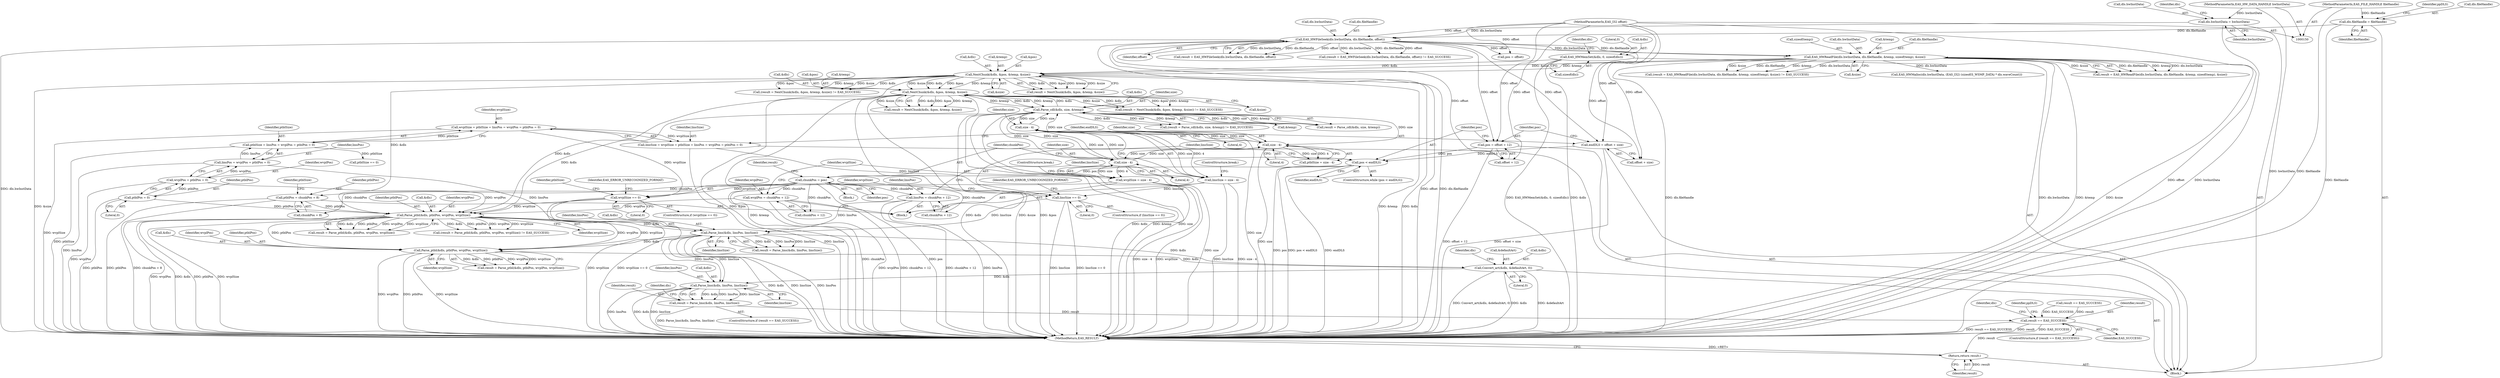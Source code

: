 digraph "1_Android_cadfb7a3c96d4fef06656cf37143e1b3e62cae86@del" {
"1000770" [label="(Call,Convert_art(&dls, &defaultArt, 0))"];
"1000475" [label="(Call,Parse_lins(&dls, linsPos, linsSize))"];
"1000409" [label="(Call,Parse_ptbl(&dls, ptblPos, wvplPos, wvplSize))"];
"1000298" [label="(Call,NextChunk(&dls, &pos, &temp, &size))"];
"1000318" [label="(Call,Parse_cdl(&dls, size, &temp))"];
"1000341" [label="(Call,size - 4)"];
"1000365" [label="(Call,size - 4)"];
"1000353" [label="(Call,size - 4)"];
"1000243" [label="(Call,NextChunk(&dls, &pos, &temp, &size))"];
"1000174" [label="(Call,EAS_HWMemSet(&dls, 0, sizeof(dls)))"];
"1000213" [label="(Call,EAS_HWReadFile(dls.hwInstData, dls.fileHandle, &temp, sizeof(temp), &size))"];
"1000198" [label="(Call,EAS_HWFileSeek(dls.hwInstData, dls.fileHandle, offset))"];
"1000180" [label="(Call,dls.hwInstData = hwInstData)"];
"1000151" [label="(MethodParameterIn,EAS_HW_DATA_HANDLE hwInstData)"];
"1000185" [label="(Call,dls.fileHandle = fileHandle)"];
"1000152" [label="(MethodParameterIn,EAS_FILE_HANDLE fileHandle)"];
"1000153" [label="(MethodParameterIn,EAS_I32 offset)"];
"1000273" [label="(Call,ptblPos = 0)"];
"1000358" [label="(Call,ptblPos = chunkPos + 8)"];
"1000291" [label="(Call,chunkPos = pos)"];
"1000287" [label="(Call,pos < endDLS)"];
"1000281" [label="(Call,pos = offset + 12)"];
"1000276" [label="(Call,endDLS = offset + size)"];
"1000346" [label="(Call,wvplPos = chunkPos + 12)"];
"1000271" [label="(Call,wvplPos = ptblPos = 0)"];
"1000380" [label="(Call,wvplSize == 0)"];
"1000265" [label="(Call,wvplSize = ptblSize = linsPos = wvplPos = ptblPos = 0)"];
"1000267" [label="(Call,ptblSize = linsPos = wvplPos = ptblPos = 0)"];
"1000269" [label="(Call,linsPos = wvplPos = ptblPos = 0)"];
"1000351" [label="(Call,wvplSize = size - 4)"];
"1000334" [label="(Call,linsPos = chunkPos + 12)"];
"1000372" [label="(Call,linsSize == 0)"];
"1000263" [label="(Call,linsSize = wvplSize = ptblSize = linsPos = wvplPos = ptblPos = 0)"];
"1000339" [label="(Call,linsSize = size - 4)"];
"1000764" [label="(Call,Parse_ptbl(&dls, ptblPos, wvplPos, wvplSize))"];
"1000796" [label="(Call,Parse_lins(&dls, linsPos, linsSize))"];
"1000794" [label="(Call,result = Parse_lins(&dls, linsPos, linsSize))"];
"1000813" [label="(Call,result == EAS_SUCCESS)"];
"1000835" [label="(Return,return result;)"];
"1000790" [label="(ControlStructure,if (result == EAS_SUCCESS))"];
"1000365" [label="(Call,size - 4)"];
"1000830" [label="(Identifier,dls)"];
"1000275" [label="(Literal,0)"];
"1000272" [label="(Identifier,wvplPos)"];
"1000276" [label="(Call,endDLS = offset + size)"];
"1000795" [label="(Identifier,result)"];
"1000205" [label="(Identifier,offset)"];
"1000366" [label="(Identifier,size)"];
"1000153" [label="(MethodParameterIn,EAS_I32 offset)"];
"1000196" [label="(Call,result = EAS_HWFileSeek(dls.hwInstData, dls.fileHandle, offset))"];
"1000195" [label="(Call,(result = EAS_HWFileSeek(dls.hwInstData, dls.fileHandle, offset)) != EAS_SUCCESS)"];
"1000299" [label="(Call,&dls)"];
"1000292" [label="(Identifier,chunkPos)"];
"1000335" [label="(Identifier,linsPos)"];
"1000340" [label="(Identifier,linsSize)"];
"1000240" [label="(Call,(result = NextChunk(&dls, &pos, &temp, &size)) != EAS_SUCCESS)"];
"1000264" [label="(Identifier,linsSize)"];
"1000295" [label="(Call,(result = NextChunk(&dls, &pos, &temp, &size)) != EAS_SUCCESS)"];
"1000367" [label="(Literal,4)"];
"1000410" [label="(Call,&dls)"];
"1000286" [label="(ControlStructure,while (pos < endDLS))"];
"1000152" [label="(MethodParameterIn,EAS_FILE_HANDLE fileHandle)"];
"1000224" [label="(Call,&size)"];
"1000336" [label="(Call,chunkPos + 12)"];
"1000244" [label="(Call,&dls)"];
"1000287" [label="(Call,pos < endDLS)"];
"1000813" [label="(Call,result == EAS_SUCCESS)"];
"1000764" [label="(Call,Parse_ptbl(&dls, ptblPos, wvplPos, wvplSize))"];
"1000222" [label="(Call,sizeof(temp))"];
"1000769" [label="(Identifier,wvplSize)"];
"1000796" [label="(Call,Parse_lins(&dls, linsPos, linsSize))"];
"1000346" [label="(Call,wvplPos = chunkPos + 12)"];
"1000267" [label="(Call,ptblSize = linsPos = wvplPos = ptblPos = 0)"];
"1000476" [label="(Call,&dls)"];
"1000353" [label="(Call,size - 4)"];
"1000379" [label="(ControlStructure,if (wvplSize == 0))"];
"1000185" [label="(Call,dls.fileHandle = fileHandle)"];
"1000178" [label="(Call,sizeof(dls))"];
"1000187" [label="(Identifier,dls)"];
"1000248" [label="(Call,&temp)"];
"1000438" [label="(Call,EAS_HWMalloc(dls.hwInstData, (EAS_I32) (sizeof(S_WSMP_DATA) * dls.waveCount)))"];
"1000321" [label="(Identifier,size)"];
"1000341" [label="(Call,size - 4)"];
"1000266" [label="(Identifier,wvplSize)"];
"1000475" [label="(Call,Parse_lins(&dls, linsPos, linsSize))"];
"1000250" [label="(Call,&size)"];
"1000291" [label="(Call,chunkPos = pos)"];
"1000298" [label="(Call,NextChunk(&dls, &pos, &temp, &size))"];
"1000799" [label="(Identifier,linsPos)"];
"1000836" [label="(Identifier,result)"];
"1000768" [label="(Identifier,wvplPos)"];
"1000407" [label="(Call,result = Parse_ptbl(&dls, ptblPos, wvplPos, wvplSize))"];
"1000797" [label="(Call,&dls)"];
"1000767" [label="(Identifier,ptblPos)"];
"1000347" [label="(Identifier,wvplPos)"];
"1000214" [label="(Call,dls.hwInstData)"];
"1000380" [label="(Call,wvplSize == 0)"];
"1000319" [label="(Call,&dls)"];
"1000390" [label="(Identifier,ptblSize)"];
"1000181" [label="(Call,dls.hwInstData)"];
"1000359" [label="(Identifier,ptblPos)"];
"1000301" [label="(Call,&pos)"];
"1000184" [label="(Identifier,hwInstData)"];
"1000374" [label="(Literal,0)"];
"1000381" [label="(Identifier,wvplSize)"];
"1000343" [label="(Literal,4)"];
"1000297" [label="(Identifier,result)"];
"1000334" [label="(Call,linsPos = chunkPos + 12)"];
"1000372" [label="(Call,linsSize == 0)"];
"1000236" [label="(Call,pos = offset)"];
"1000198" [label="(Call,EAS_HWFileSeek(dls.hwInstData, dls.fileHandle, offset))"];
"1000479" [label="(Identifier,linsSize)"];
"1000352" [label="(Identifier,wvplSize)"];
"1000269" [label="(Call,linsPos = wvplPos = ptblPos = 0)"];
"1000819" [label="(Identifier,ppDLS)"];
"1000271" [label="(Call,wvplPos = ptblPos = 0)"];
"1000305" [label="(Call,&size)"];
"1000771" [label="(Call,&dls)"];
"1000241" [label="(Call,result = NextChunk(&dls, &pos, &temp, &size))"];
"1000473" [label="(Call,result = Parse_lins(&dls, linsPos, linsSize))"];
"1000812" [label="(ControlStructure,if (result == EAS_SUCCESS))"];
"1000358" [label="(Call,ptblPos = chunkPos + 8)"];
"1000281" [label="(Call,pos = offset + 12)"];
"1000409" [label="(Call,Parse_ptbl(&dls, ptblPos, wvplPos, wvplSize))"];
"1000211" [label="(Call,result = EAS_HWReadFile(dls.hwInstData, dls.fileHandle, &temp, sizeof(temp), &size))"];
"1000278" [label="(Call,offset + size)"];
"1000778" [label="(Identifier,dls)"];
"1000360" [label="(Call,chunkPos + 8)"];
"1000293" [label="(Identifier,pos)"];
"1000220" [label="(Call,&temp)"];
"1000814" [label="(Identifier,result)"];
"1000296" [label="(Call,result = NextChunk(&dls, &pos, &temp, &size))"];
"1000277" [label="(Identifier,endDLS)"];
"1000270" [label="(Identifier,linsPos)"];
"1000815" [label="(Identifier,EAS_SUCCESS)"];
"1000202" [label="(Call,dls.fileHandle)"];
"1000268" [label="(Identifier,ptblSize)"];
"1000389" [label="(Call,ptblSize == 0)"];
"1000837" [label="(MethodReturn,EAS_RESULT)"];
"1000351" [label="(Call,wvplSize = size - 4)"];
"1000192" [label="(Identifier,ppDLS)"];
"1000175" [label="(Call,&dls)"];
"1000288" [label="(Identifier,pos)"];
"1000770" [label="(Call,Convert_art(&dls, &defaultArt, 0))"];
"1000800" [label="(Identifier,linsSize)"];
"1000151" [label="(MethodParameterIn,EAS_HW_DATA_HANDLE hwInstData)"];
"1000339" [label="(Call,linsSize = size - 4)"];
"1000303" [label="(Call,&temp)"];
"1000413" [label="(Identifier,wvplPos)"];
"1000382" [label="(Literal,0)"];
"1000354" [label="(Identifier,size)"];
"1000246" [label="(Call,&pos)"];
"1000315" [label="(Call,(result = Parse_cdl(&dls, size, &temp)) != EAS_SUCCESS)"];
"1000412" [label="(Identifier,ptblPos)"];
"1000217" [label="(Call,dls.fileHandle)"];
"1000243" [label="(Call,NextChunk(&dls, &pos, &temp, &size))"];
"1000406" [label="(Call,(result = Parse_ptbl(&dls, ptblPos, wvplPos, wvplSize)) != EAS_SUCCESS)"];
"1000414" [label="(Identifier,wvplSize)"];
"1000363" [label="(Call,ptblSize = size - 4)"];
"1000282" [label="(Identifier,pos)"];
"1000265" [label="(Call,wvplSize = ptblSize = linsPos = wvplPos = ptblPos = 0)"];
"1000356" [label="(ControlStructure,break;)"];
"1000794" [label="(Call,result = Parse_lins(&dls, linsPos, linsSize))"];
"1000803" [label="(Identifier,dls)"];
"1000174" [label="(Call,EAS_HWMemSet(&dls, 0, sizeof(dls)))"];
"1000182" [label="(Identifier,dls)"];
"1000364" [label="(Identifier,ptblSize)"];
"1000289" [label="(Identifier,endDLS)"];
"1000478" [label="(Identifier,linsPos)"];
"1000355" [label="(Literal,4)"];
"1000213" [label="(Call,EAS_HWReadFile(dls.hwInstData, dls.fileHandle, &temp, sizeof(temp), &size))"];
"1000775" [label="(Literal,0)"];
"1000378" [label="(Identifier,EAS_ERROR_UNRECOGNIZED_FORMAT)"];
"1000273" [label="(Call,ptblPos = 0)"];
"1000344" [label="(ControlStructure,break;)"];
"1000283" [label="(Call,offset + 12)"];
"1000189" [label="(Identifier,fileHandle)"];
"1000348" [label="(Call,chunkPos + 12)"];
"1000312" [label="(Block,)"];
"1000199" [label="(Call,dls.hwInstData)"];
"1000274" [label="(Identifier,ptblPos)"];
"1000263" [label="(Call,linsSize = wvplSize = ptblSize = linsPos = wvplPos = ptblPos = 0)"];
"1000322" [label="(Call,&temp)"];
"1000316" [label="(Call,result = Parse_cdl(&dls, size, &temp))"];
"1000373" [label="(Identifier,linsSize)"];
"1000318" [label="(Call,Parse_cdl(&dls, size, &temp))"];
"1000186" [label="(Call,dls.fileHandle)"];
"1000386" [label="(Identifier,EAS_ERROR_UNRECOGNIZED_FORMAT)"];
"1000180" [label="(Call,dls.hwInstData = hwInstData)"];
"1000371" [label="(ControlStructure,if (linsSize == 0))"];
"1000835" [label="(Return,return result;)"];
"1000762" [label="(Call,result = Parse_ptbl(&dls, ptblPos, wvplPos, wvplSize))"];
"1000773" [label="(Call,&defaultArt)"];
"1000290" [label="(Block,)"];
"1000765" [label="(Call,&dls)"];
"1000210" [label="(Call,(result = EAS_HWReadFile(dls.hwInstData, dls.fileHandle, &temp, sizeof(temp), &size)) != EAS_SUCCESS)"];
"1000177" [label="(Literal,0)"];
"1000791" [label="(Call,result == EAS_SUCCESS)"];
"1000155" [label="(Block,)"];
"1000342" [label="(Identifier,size)"];
"1000770" -> "1000155"  [label="AST: "];
"1000770" -> "1000775"  [label="CFG: "];
"1000771" -> "1000770"  [label="AST: "];
"1000773" -> "1000770"  [label="AST: "];
"1000775" -> "1000770"  [label="AST: "];
"1000778" -> "1000770"  [label="CFG: "];
"1000770" -> "1000837"  [label="DDG: &defaultArt"];
"1000770" -> "1000837"  [label="DDG: Convert_art(&dls, &defaultArt, 0)"];
"1000770" -> "1000837"  [label="DDG: &dls"];
"1000475" -> "1000770"  [label="DDG: &dls"];
"1000764" -> "1000770"  [label="DDG: &dls"];
"1000770" -> "1000796"  [label="DDG: &dls"];
"1000475" -> "1000473"  [label="AST: "];
"1000475" -> "1000479"  [label="CFG: "];
"1000476" -> "1000475"  [label="AST: "];
"1000478" -> "1000475"  [label="AST: "];
"1000479" -> "1000475"  [label="AST: "];
"1000473" -> "1000475"  [label="CFG: "];
"1000475" -> "1000837"  [label="DDG: &dls"];
"1000475" -> "1000837"  [label="DDG: linsSize"];
"1000475" -> "1000837"  [label="DDG: linsPos"];
"1000475" -> "1000473"  [label="DDG: &dls"];
"1000475" -> "1000473"  [label="DDG: linsPos"];
"1000475" -> "1000473"  [label="DDG: linsSize"];
"1000409" -> "1000475"  [label="DDG: &dls"];
"1000269" -> "1000475"  [label="DDG: linsPos"];
"1000334" -> "1000475"  [label="DDG: linsPos"];
"1000372" -> "1000475"  [label="DDG: linsSize"];
"1000475" -> "1000764"  [label="DDG: &dls"];
"1000475" -> "1000796"  [label="DDG: linsPos"];
"1000475" -> "1000796"  [label="DDG: linsSize"];
"1000409" -> "1000407"  [label="AST: "];
"1000409" -> "1000414"  [label="CFG: "];
"1000410" -> "1000409"  [label="AST: "];
"1000412" -> "1000409"  [label="AST: "];
"1000413" -> "1000409"  [label="AST: "];
"1000414" -> "1000409"  [label="AST: "];
"1000407" -> "1000409"  [label="CFG: "];
"1000409" -> "1000837"  [label="DDG: ptblPos"];
"1000409" -> "1000837"  [label="DDG: wvplSize"];
"1000409" -> "1000837"  [label="DDG: wvplPos"];
"1000409" -> "1000837"  [label="DDG: &dls"];
"1000409" -> "1000406"  [label="DDG: &dls"];
"1000409" -> "1000406"  [label="DDG: ptblPos"];
"1000409" -> "1000406"  [label="DDG: wvplPos"];
"1000409" -> "1000406"  [label="DDG: wvplSize"];
"1000409" -> "1000407"  [label="DDG: &dls"];
"1000409" -> "1000407"  [label="DDG: ptblPos"];
"1000409" -> "1000407"  [label="DDG: wvplPos"];
"1000409" -> "1000407"  [label="DDG: wvplSize"];
"1000298" -> "1000409"  [label="DDG: &dls"];
"1000318" -> "1000409"  [label="DDG: &dls"];
"1000243" -> "1000409"  [label="DDG: &dls"];
"1000273" -> "1000409"  [label="DDG: ptblPos"];
"1000358" -> "1000409"  [label="DDG: ptblPos"];
"1000346" -> "1000409"  [label="DDG: wvplPos"];
"1000271" -> "1000409"  [label="DDG: wvplPos"];
"1000380" -> "1000409"  [label="DDG: wvplSize"];
"1000409" -> "1000764"  [label="DDG: ptblPos"];
"1000409" -> "1000764"  [label="DDG: wvplPos"];
"1000409" -> "1000764"  [label="DDG: wvplSize"];
"1000298" -> "1000296"  [label="AST: "];
"1000298" -> "1000305"  [label="CFG: "];
"1000299" -> "1000298"  [label="AST: "];
"1000301" -> "1000298"  [label="AST: "];
"1000303" -> "1000298"  [label="AST: "];
"1000305" -> "1000298"  [label="AST: "];
"1000296" -> "1000298"  [label="CFG: "];
"1000298" -> "1000837"  [label="DDG: &temp"];
"1000298" -> "1000837"  [label="DDG: &dls"];
"1000298" -> "1000837"  [label="DDG: &size"];
"1000298" -> "1000837"  [label="DDG: &pos"];
"1000298" -> "1000295"  [label="DDG: &dls"];
"1000298" -> "1000295"  [label="DDG: &pos"];
"1000298" -> "1000295"  [label="DDG: &temp"];
"1000298" -> "1000295"  [label="DDG: &size"];
"1000298" -> "1000296"  [label="DDG: &dls"];
"1000298" -> "1000296"  [label="DDG: &pos"];
"1000298" -> "1000296"  [label="DDG: &temp"];
"1000298" -> "1000296"  [label="DDG: &size"];
"1000318" -> "1000298"  [label="DDG: &dls"];
"1000318" -> "1000298"  [label="DDG: &temp"];
"1000243" -> "1000298"  [label="DDG: &dls"];
"1000243" -> "1000298"  [label="DDG: &pos"];
"1000243" -> "1000298"  [label="DDG: &temp"];
"1000243" -> "1000298"  [label="DDG: &size"];
"1000298" -> "1000318"  [label="DDG: &dls"];
"1000298" -> "1000318"  [label="DDG: &temp"];
"1000318" -> "1000316"  [label="AST: "];
"1000318" -> "1000322"  [label="CFG: "];
"1000319" -> "1000318"  [label="AST: "];
"1000321" -> "1000318"  [label="AST: "];
"1000322" -> "1000318"  [label="AST: "];
"1000316" -> "1000318"  [label="CFG: "];
"1000318" -> "1000837"  [label="DDG: &dls"];
"1000318" -> "1000837"  [label="DDG: &temp"];
"1000318" -> "1000837"  [label="DDG: size"];
"1000318" -> "1000315"  [label="DDG: &dls"];
"1000318" -> "1000315"  [label="DDG: size"];
"1000318" -> "1000315"  [label="DDG: &temp"];
"1000318" -> "1000316"  [label="DDG: &dls"];
"1000318" -> "1000316"  [label="DDG: size"];
"1000318" -> "1000316"  [label="DDG: &temp"];
"1000341" -> "1000318"  [label="DDG: size"];
"1000365" -> "1000318"  [label="DDG: size"];
"1000353" -> "1000318"  [label="DDG: size"];
"1000318" -> "1000341"  [label="DDG: size"];
"1000318" -> "1000353"  [label="DDG: size"];
"1000318" -> "1000365"  [label="DDG: size"];
"1000341" -> "1000339"  [label="AST: "];
"1000341" -> "1000343"  [label="CFG: "];
"1000342" -> "1000341"  [label="AST: "];
"1000343" -> "1000341"  [label="AST: "];
"1000339" -> "1000341"  [label="CFG: "];
"1000341" -> "1000837"  [label="DDG: size"];
"1000341" -> "1000339"  [label="DDG: size"];
"1000341" -> "1000339"  [label="DDG: 4"];
"1000365" -> "1000341"  [label="DDG: size"];
"1000353" -> "1000341"  [label="DDG: size"];
"1000341" -> "1000353"  [label="DDG: size"];
"1000341" -> "1000365"  [label="DDG: size"];
"1000365" -> "1000363"  [label="AST: "];
"1000365" -> "1000367"  [label="CFG: "];
"1000366" -> "1000365"  [label="AST: "];
"1000367" -> "1000365"  [label="AST: "];
"1000363" -> "1000365"  [label="CFG: "];
"1000365" -> "1000837"  [label="DDG: size"];
"1000365" -> "1000353"  [label="DDG: size"];
"1000365" -> "1000363"  [label="DDG: size"];
"1000365" -> "1000363"  [label="DDG: 4"];
"1000353" -> "1000365"  [label="DDG: size"];
"1000353" -> "1000351"  [label="AST: "];
"1000353" -> "1000355"  [label="CFG: "];
"1000354" -> "1000353"  [label="AST: "];
"1000355" -> "1000353"  [label="AST: "];
"1000351" -> "1000353"  [label="CFG: "];
"1000353" -> "1000837"  [label="DDG: size"];
"1000353" -> "1000351"  [label="DDG: size"];
"1000353" -> "1000351"  [label="DDG: 4"];
"1000243" -> "1000241"  [label="AST: "];
"1000243" -> "1000250"  [label="CFG: "];
"1000244" -> "1000243"  [label="AST: "];
"1000246" -> "1000243"  [label="AST: "];
"1000248" -> "1000243"  [label="AST: "];
"1000250" -> "1000243"  [label="AST: "];
"1000241" -> "1000243"  [label="CFG: "];
"1000243" -> "1000837"  [label="DDG: &temp"];
"1000243" -> "1000837"  [label="DDG: &dls"];
"1000243" -> "1000837"  [label="DDG: &size"];
"1000243" -> "1000837"  [label="DDG: &pos"];
"1000243" -> "1000240"  [label="DDG: &dls"];
"1000243" -> "1000240"  [label="DDG: &pos"];
"1000243" -> "1000240"  [label="DDG: &temp"];
"1000243" -> "1000240"  [label="DDG: &size"];
"1000243" -> "1000241"  [label="DDG: &dls"];
"1000243" -> "1000241"  [label="DDG: &pos"];
"1000243" -> "1000241"  [label="DDG: &temp"];
"1000243" -> "1000241"  [label="DDG: &size"];
"1000174" -> "1000243"  [label="DDG: &dls"];
"1000213" -> "1000243"  [label="DDG: &temp"];
"1000213" -> "1000243"  [label="DDG: &size"];
"1000174" -> "1000155"  [label="AST: "];
"1000174" -> "1000178"  [label="CFG: "];
"1000175" -> "1000174"  [label="AST: "];
"1000177" -> "1000174"  [label="AST: "];
"1000178" -> "1000174"  [label="AST: "];
"1000182" -> "1000174"  [label="CFG: "];
"1000174" -> "1000837"  [label="DDG: &dls"];
"1000174" -> "1000837"  [label="DDG: EAS_HWMemSet(&dls, 0, sizeof(dls))"];
"1000213" -> "1000211"  [label="AST: "];
"1000213" -> "1000224"  [label="CFG: "];
"1000214" -> "1000213"  [label="AST: "];
"1000217" -> "1000213"  [label="AST: "];
"1000220" -> "1000213"  [label="AST: "];
"1000222" -> "1000213"  [label="AST: "];
"1000224" -> "1000213"  [label="AST: "];
"1000211" -> "1000213"  [label="CFG: "];
"1000213" -> "1000837"  [label="DDG: dls.fileHandle"];
"1000213" -> "1000837"  [label="DDG: dls.hwInstData"];
"1000213" -> "1000837"  [label="DDG: &temp"];
"1000213" -> "1000837"  [label="DDG: &size"];
"1000213" -> "1000210"  [label="DDG: dls.fileHandle"];
"1000213" -> "1000210"  [label="DDG: &temp"];
"1000213" -> "1000210"  [label="DDG: dls.hwInstData"];
"1000213" -> "1000210"  [label="DDG: &size"];
"1000213" -> "1000211"  [label="DDG: dls.fileHandle"];
"1000213" -> "1000211"  [label="DDG: &temp"];
"1000213" -> "1000211"  [label="DDG: dls.hwInstData"];
"1000213" -> "1000211"  [label="DDG: &size"];
"1000198" -> "1000213"  [label="DDG: dls.hwInstData"];
"1000198" -> "1000213"  [label="DDG: dls.fileHandle"];
"1000213" -> "1000438"  [label="DDG: dls.hwInstData"];
"1000198" -> "1000196"  [label="AST: "];
"1000198" -> "1000205"  [label="CFG: "];
"1000199" -> "1000198"  [label="AST: "];
"1000202" -> "1000198"  [label="AST: "];
"1000205" -> "1000198"  [label="AST: "];
"1000196" -> "1000198"  [label="CFG: "];
"1000198" -> "1000837"  [label="DDG: dls.hwInstData"];
"1000198" -> "1000837"  [label="DDG: offset"];
"1000198" -> "1000837"  [label="DDG: dls.fileHandle"];
"1000198" -> "1000195"  [label="DDG: dls.hwInstData"];
"1000198" -> "1000195"  [label="DDG: dls.fileHandle"];
"1000198" -> "1000195"  [label="DDG: offset"];
"1000198" -> "1000196"  [label="DDG: dls.hwInstData"];
"1000198" -> "1000196"  [label="DDG: dls.fileHandle"];
"1000198" -> "1000196"  [label="DDG: offset"];
"1000180" -> "1000198"  [label="DDG: dls.hwInstData"];
"1000185" -> "1000198"  [label="DDG: dls.fileHandle"];
"1000153" -> "1000198"  [label="DDG: offset"];
"1000198" -> "1000236"  [label="DDG: offset"];
"1000198" -> "1000276"  [label="DDG: offset"];
"1000198" -> "1000278"  [label="DDG: offset"];
"1000198" -> "1000281"  [label="DDG: offset"];
"1000198" -> "1000283"  [label="DDG: offset"];
"1000180" -> "1000155"  [label="AST: "];
"1000180" -> "1000184"  [label="CFG: "];
"1000181" -> "1000180"  [label="AST: "];
"1000184" -> "1000180"  [label="AST: "];
"1000187" -> "1000180"  [label="CFG: "];
"1000180" -> "1000837"  [label="DDG: hwInstData"];
"1000151" -> "1000180"  [label="DDG: hwInstData"];
"1000151" -> "1000150"  [label="AST: "];
"1000151" -> "1000837"  [label="DDG: hwInstData"];
"1000185" -> "1000155"  [label="AST: "];
"1000185" -> "1000189"  [label="CFG: "];
"1000186" -> "1000185"  [label="AST: "];
"1000189" -> "1000185"  [label="AST: "];
"1000192" -> "1000185"  [label="CFG: "];
"1000185" -> "1000837"  [label="DDG: fileHandle"];
"1000152" -> "1000185"  [label="DDG: fileHandle"];
"1000152" -> "1000150"  [label="AST: "];
"1000152" -> "1000837"  [label="DDG: fileHandle"];
"1000153" -> "1000150"  [label="AST: "];
"1000153" -> "1000837"  [label="DDG: offset"];
"1000153" -> "1000236"  [label="DDG: offset"];
"1000153" -> "1000276"  [label="DDG: offset"];
"1000153" -> "1000278"  [label="DDG: offset"];
"1000153" -> "1000281"  [label="DDG: offset"];
"1000153" -> "1000283"  [label="DDG: offset"];
"1000273" -> "1000271"  [label="AST: "];
"1000273" -> "1000275"  [label="CFG: "];
"1000274" -> "1000273"  [label="AST: "];
"1000275" -> "1000273"  [label="AST: "];
"1000271" -> "1000273"  [label="CFG: "];
"1000273" -> "1000837"  [label="DDG: ptblPos"];
"1000273" -> "1000271"  [label="DDG: ptblPos"];
"1000358" -> "1000312"  [label="AST: "];
"1000358" -> "1000360"  [label="CFG: "];
"1000359" -> "1000358"  [label="AST: "];
"1000360" -> "1000358"  [label="AST: "];
"1000364" -> "1000358"  [label="CFG: "];
"1000358" -> "1000837"  [label="DDG: chunkPos + 8"];
"1000358" -> "1000837"  [label="DDG: ptblPos"];
"1000291" -> "1000358"  [label="DDG: chunkPos"];
"1000291" -> "1000290"  [label="AST: "];
"1000291" -> "1000293"  [label="CFG: "];
"1000292" -> "1000291"  [label="AST: "];
"1000293" -> "1000291"  [label="AST: "];
"1000297" -> "1000291"  [label="CFG: "];
"1000291" -> "1000837"  [label="DDG: chunkPos"];
"1000291" -> "1000837"  [label="DDG: pos"];
"1000287" -> "1000291"  [label="DDG: pos"];
"1000291" -> "1000334"  [label="DDG: chunkPos"];
"1000291" -> "1000336"  [label="DDG: chunkPos"];
"1000291" -> "1000346"  [label="DDG: chunkPos"];
"1000291" -> "1000348"  [label="DDG: chunkPos"];
"1000291" -> "1000360"  [label="DDG: chunkPos"];
"1000287" -> "1000286"  [label="AST: "];
"1000287" -> "1000289"  [label="CFG: "];
"1000288" -> "1000287"  [label="AST: "];
"1000289" -> "1000287"  [label="AST: "];
"1000292" -> "1000287"  [label="CFG: "];
"1000373" -> "1000287"  [label="CFG: "];
"1000287" -> "1000837"  [label="DDG: pos < endDLS"];
"1000287" -> "1000837"  [label="DDG: endDLS"];
"1000287" -> "1000837"  [label="DDG: pos"];
"1000281" -> "1000287"  [label="DDG: pos"];
"1000276" -> "1000287"  [label="DDG: endDLS"];
"1000281" -> "1000155"  [label="AST: "];
"1000281" -> "1000283"  [label="CFG: "];
"1000282" -> "1000281"  [label="AST: "];
"1000283" -> "1000281"  [label="AST: "];
"1000288" -> "1000281"  [label="CFG: "];
"1000281" -> "1000837"  [label="DDG: offset + 12"];
"1000276" -> "1000155"  [label="AST: "];
"1000276" -> "1000278"  [label="CFG: "];
"1000277" -> "1000276"  [label="AST: "];
"1000278" -> "1000276"  [label="AST: "];
"1000282" -> "1000276"  [label="CFG: "];
"1000276" -> "1000837"  [label="DDG: offset + size"];
"1000346" -> "1000312"  [label="AST: "];
"1000346" -> "1000348"  [label="CFG: "];
"1000347" -> "1000346"  [label="AST: "];
"1000348" -> "1000346"  [label="AST: "];
"1000352" -> "1000346"  [label="CFG: "];
"1000346" -> "1000837"  [label="DDG: chunkPos + 12"];
"1000346" -> "1000837"  [label="DDG: wvplPos"];
"1000271" -> "1000269"  [label="AST: "];
"1000272" -> "1000271"  [label="AST: "];
"1000269" -> "1000271"  [label="CFG: "];
"1000271" -> "1000837"  [label="DDG: wvplPos"];
"1000271" -> "1000269"  [label="DDG: wvplPos"];
"1000380" -> "1000379"  [label="AST: "];
"1000380" -> "1000382"  [label="CFG: "];
"1000381" -> "1000380"  [label="AST: "];
"1000382" -> "1000380"  [label="AST: "];
"1000386" -> "1000380"  [label="CFG: "];
"1000390" -> "1000380"  [label="CFG: "];
"1000380" -> "1000837"  [label="DDG: wvplSize == 0"];
"1000380" -> "1000837"  [label="DDG: wvplSize"];
"1000265" -> "1000380"  [label="DDG: wvplSize"];
"1000351" -> "1000380"  [label="DDG: wvplSize"];
"1000265" -> "1000263"  [label="AST: "];
"1000265" -> "1000267"  [label="CFG: "];
"1000266" -> "1000265"  [label="AST: "];
"1000267" -> "1000265"  [label="AST: "];
"1000263" -> "1000265"  [label="CFG: "];
"1000265" -> "1000837"  [label="DDG: wvplSize"];
"1000265" -> "1000263"  [label="DDG: wvplSize"];
"1000267" -> "1000265"  [label="DDG: ptblSize"];
"1000267" -> "1000269"  [label="CFG: "];
"1000268" -> "1000267"  [label="AST: "];
"1000269" -> "1000267"  [label="AST: "];
"1000267" -> "1000837"  [label="DDG: ptblSize"];
"1000269" -> "1000267"  [label="DDG: linsPos"];
"1000267" -> "1000389"  [label="DDG: ptblSize"];
"1000270" -> "1000269"  [label="AST: "];
"1000269" -> "1000837"  [label="DDG: linsPos"];
"1000351" -> "1000312"  [label="AST: "];
"1000352" -> "1000351"  [label="AST: "];
"1000356" -> "1000351"  [label="CFG: "];
"1000351" -> "1000837"  [label="DDG: size - 4"];
"1000351" -> "1000837"  [label="DDG: wvplSize"];
"1000334" -> "1000312"  [label="AST: "];
"1000334" -> "1000336"  [label="CFG: "];
"1000335" -> "1000334"  [label="AST: "];
"1000336" -> "1000334"  [label="AST: "];
"1000340" -> "1000334"  [label="CFG: "];
"1000334" -> "1000837"  [label="DDG: chunkPos + 12"];
"1000334" -> "1000837"  [label="DDG: linsPos"];
"1000372" -> "1000371"  [label="AST: "];
"1000372" -> "1000374"  [label="CFG: "];
"1000373" -> "1000372"  [label="AST: "];
"1000374" -> "1000372"  [label="AST: "];
"1000378" -> "1000372"  [label="CFG: "];
"1000381" -> "1000372"  [label="CFG: "];
"1000372" -> "1000837"  [label="DDG: linsSize"];
"1000372" -> "1000837"  [label="DDG: linsSize == 0"];
"1000263" -> "1000372"  [label="DDG: linsSize"];
"1000339" -> "1000372"  [label="DDG: linsSize"];
"1000263" -> "1000155"  [label="AST: "];
"1000264" -> "1000263"  [label="AST: "];
"1000277" -> "1000263"  [label="CFG: "];
"1000263" -> "1000837"  [label="DDG: linsSize"];
"1000339" -> "1000312"  [label="AST: "];
"1000340" -> "1000339"  [label="AST: "];
"1000344" -> "1000339"  [label="CFG: "];
"1000339" -> "1000837"  [label="DDG: linsSize"];
"1000339" -> "1000837"  [label="DDG: size - 4"];
"1000764" -> "1000762"  [label="AST: "];
"1000764" -> "1000769"  [label="CFG: "];
"1000765" -> "1000764"  [label="AST: "];
"1000767" -> "1000764"  [label="AST: "];
"1000768" -> "1000764"  [label="AST: "];
"1000769" -> "1000764"  [label="AST: "];
"1000762" -> "1000764"  [label="CFG: "];
"1000764" -> "1000837"  [label="DDG: ptblPos"];
"1000764" -> "1000837"  [label="DDG: wvplSize"];
"1000764" -> "1000837"  [label="DDG: wvplPos"];
"1000764" -> "1000762"  [label="DDG: &dls"];
"1000764" -> "1000762"  [label="DDG: ptblPos"];
"1000764" -> "1000762"  [label="DDG: wvplPos"];
"1000764" -> "1000762"  [label="DDG: wvplSize"];
"1000796" -> "1000794"  [label="AST: "];
"1000796" -> "1000800"  [label="CFG: "];
"1000797" -> "1000796"  [label="AST: "];
"1000799" -> "1000796"  [label="AST: "];
"1000800" -> "1000796"  [label="AST: "];
"1000794" -> "1000796"  [label="CFG: "];
"1000796" -> "1000837"  [label="DDG: linsSize"];
"1000796" -> "1000837"  [label="DDG: linsPos"];
"1000796" -> "1000837"  [label="DDG: &dls"];
"1000796" -> "1000794"  [label="DDG: &dls"];
"1000796" -> "1000794"  [label="DDG: linsPos"];
"1000796" -> "1000794"  [label="DDG: linsSize"];
"1000794" -> "1000790"  [label="AST: "];
"1000795" -> "1000794"  [label="AST: "];
"1000803" -> "1000794"  [label="CFG: "];
"1000794" -> "1000837"  [label="DDG: Parse_lins(&dls, linsPos, linsSize)"];
"1000794" -> "1000813"  [label="DDG: result"];
"1000813" -> "1000812"  [label="AST: "];
"1000813" -> "1000815"  [label="CFG: "];
"1000814" -> "1000813"  [label="AST: "];
"1000815" -> "1000813"  [label="AST: "];
"1000819" -> "1000813"  [label="CFG: "];
"1000830" -> "1000813"  [label="CFG: "];
"1000813" -> "1000837"  [label="DDG: result"];
"1000813" -> "1000837"  [label="DDG: EAS_SUCCESS"];
"1000813" -> "1000837"  [label="DDG: result == EAS_SUCCESS"];
"1000791" -> "1000813"  [label="DDG: result"];
"1000791" -> "1000813"  [label="DDG: EAS_SUCCESS"];
"1000813" -> "1000835"  [label="DDG: result"];
"1000835" -> "1000155"  [label="AST: "];
"1000835" -> "1000836"  [label="CFG: "];
"1000836" -> "1000835"  [label="AST: "];
"1000837" -> "1000835"  [label="CFG: "];
"1000835" -> "1000837"  [label="DDG: <RET>"];
"1000836" -> "1000835"  [label="DDG: result"];
}
